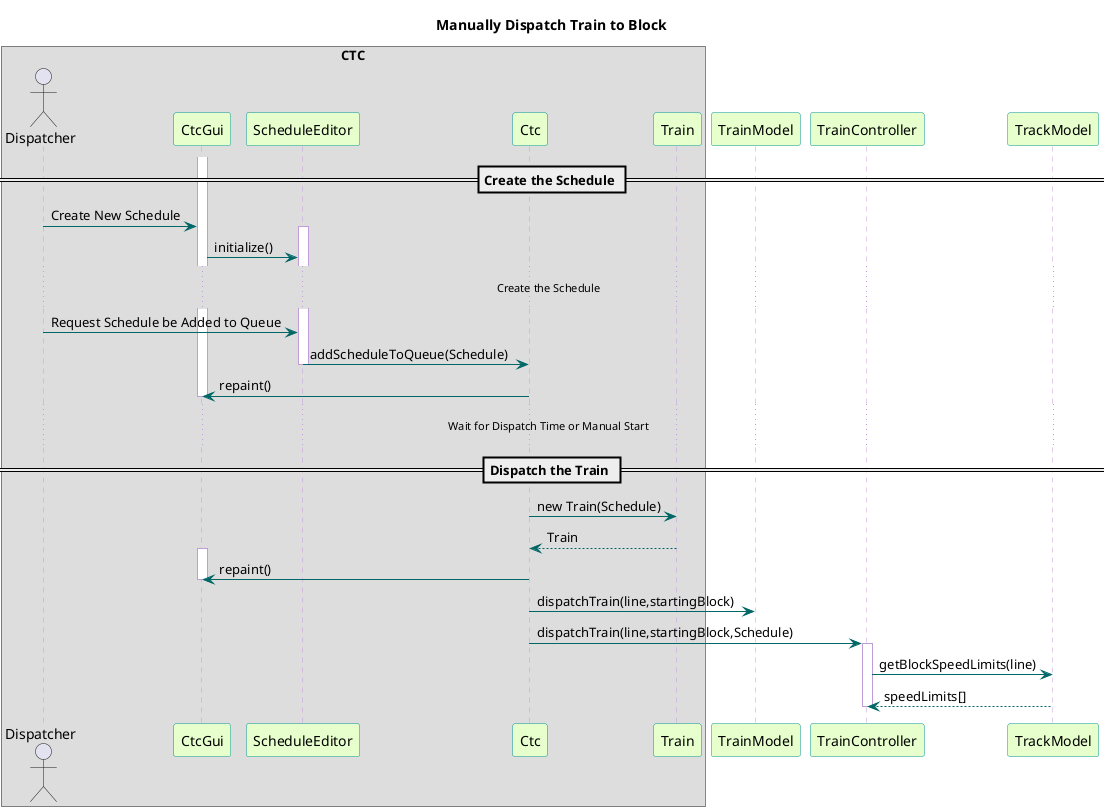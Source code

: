 @startuml

title Manually Dispatch Train to Block

skinparam sequence {
  BackgroundColor transparent
  ParticipantBackgroundColor #e6ffcc
  ParticipantBorderColor 	#049595
  PackageBorderCOlor  #049595
  ArrowColor #006666
  LifeLineBorderColor #c09cd9
}
box "CTC"
actor Dispatcher
participant CtcGui
participant ScheduleEditor
participant Ctc
participant Train
end box

participant TrainModel
participant TrainController
participant TrackModel

== Create the Schedule ==
activate CtcGui
Dispatcher -> CtcGui : Create New Schedule
activate ScheduleEditor
CtcGui -> ScheduleEditor : initialize()
...Create the Schedule...
Dispatcher -> ScheduleEditor : Request Schedule be Added to Queue
ScheduleEditor -> Ctc : addScheduleToQueue(Schedule)
deactivate ScheduleEditor
Ctc -> CtcGui : repaint()
deactivate CtcGui
...Wait for Dispatch Time or Manual Start...
== Dispatch the Train ==
Ctc -> Train : new Train(Schedule)
Train --> Ctc : Train
activate CtcGui
Ctc -> CtcGui : repaint()
deactivate CtcGui

Ctc -> TrainModel : dispatchTrain(line,startingBlock)
Ctc -> TrainController : dispatchTrain(line,startingBlock,Schedule)

activate TrainController
TrainController -> TrackModel : getBlockSpeedLimits(line)
TrackModel --> TrainController : speedLimits[]
deactivate TrainController

@enduml
